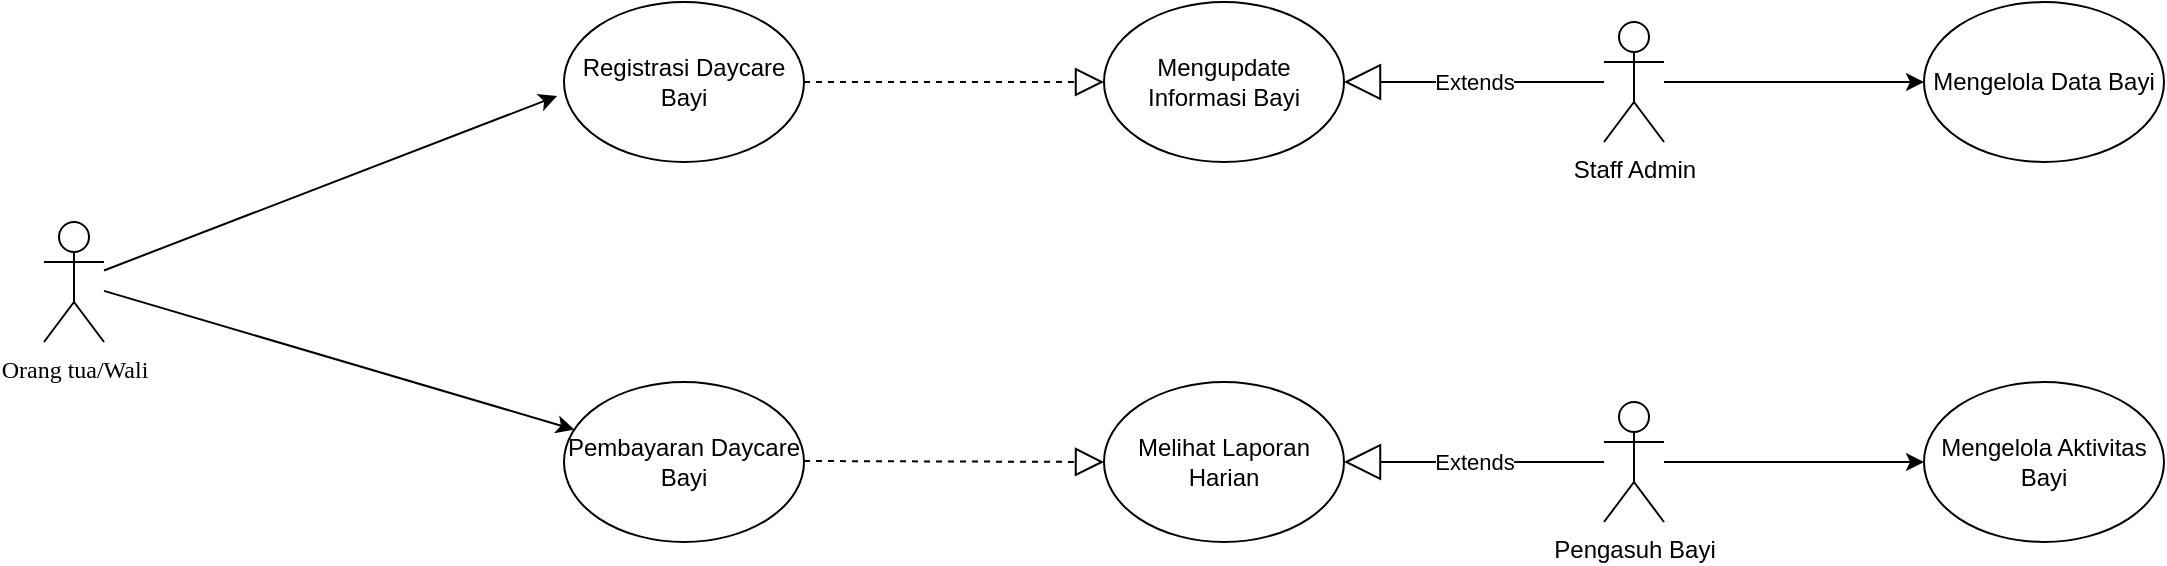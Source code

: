 <mxfile version="24.4.9" type="device">
  <diagram name="Page-1" id="qMjP82P0WYZCLhPNuepQ">
    <mxGraphModel dx="954" dy="558" grid="1" gridSize="10" guides="1" tooltips="1" connect="1" arrows="1" fold="1" page="1" pageScale="1" pageWidth="850" pageHeight="1100" math="0" shadow="0">
      <root>
        <mxCell id="0" />
        <mxCell id="1" parent="0" />
        <object label="Orang tua/Wali" id="SPLtv-D785ofsWhWSg8D-1">
          <mxCell style="shape=umlActor;verticalLabelPosition=bottom;verticalAlign=top;html=1;outlineConnect=0;fontFamily=Verdana;" parent="1" vertex="1">
            <mxGeometry x="70" y="270" width="30" height="60" as="geometry" />
          </mxCell>
        </object>
        <mxCell id="TvlWa2O260B9gEWVFZoE-3" value="Registrasi Daycare Bayi" style="ellipse;whiteSpace=wrap;html=1;" vertex="1" parent="1">
          <mxGeometry x="330" y="160" width="120" height="80" as="geometry" />
        </mxCell>
        <mxCell id="TvlWa2O260B9gEWVFZoE-13" value="" style="endArrow=classic;html=1;rounded=0;entryX=-0.029;entryY=0.588;entryDx=0;entryDy=0;entryPerimeter=0;" edge="1" parent="1" source="SPLtv-D785ofsWhWSg8D-1" target="TvlWa2O260B9gEWVFZoE-3">
          <mxGeometry width="50" height="50" relative="1" as="geometry">
            <mxPoint x="110" y="165" as="sourcePoint" />
            <mxPoint x="160" y="115" as="targetPoint" />
          </mxGeometry>
        </mxCell>
        <mxCell id="TvlWa2O260B9gEWVFZoE-14" value="Pembayaran Daycare Bayi" style="ellipse;whiteSpace=wrap;html=1;" vertex="1" parent="1">
          <mxGeometry x="330" y="350" width="120" height="80" as="geometry" />
        </mxCell>
        <mxCell id="TvlWa2O260B9gEWVFZoE-15" value="" style="endArrow=classic;html=1;rounded=0;" edge="1" parent="1" source="SPLtv-D785ofsWhWSg8D-1" target="TvlWa2O260B9gEWVFZoE-14">
          <mxGeometry width="50" height="50" relative="1" as="geometry">
            <mxPoint x="110" y="320" as="sourcePoint" />
            <mxPoint x="160" y="270" as="targetPoint" />
          </mxGeometry>
        </mxCell>
        <mxCell id="TvlWa2O260B9gEWVFZoE-16" value="Mengupdate Informasi Bayi" style="ellipse;whiteSpace=wrap;html=1;" vertex="1" parent="1">
          <mxGeometry x="600" y="160" width="120" height="80" as="geometry" />
        </mxCell>
        <mxCell id="TvlWa2O260B9gEWVFZoE-17" value="Extends" style="endArrow=block;endSize=16;endFill=0;html=1;rounded=0;entryX=1;entryY=0.5;entryDx=0;entryDy=0;" edge="1" parent="1" source="TvlWa2O260B9gEWVFZoE-20" target="TvlWa2O260B9gEWVFZoE-16">
          <mxGeometry width="160" relative="1" as="geometry">
            <mxPoint x="720" y="120" as="sourcePoint" />
            <mxPoint x="870" y="120" as="targetPoint" />
          </mxGeometry>
        </mxCell>
        <mxCell id="TvlWa2O260B9gEWVFZoE-18" value="Melihat Laporan Harian" style="ellipse;whiteSpace=wrap;html=1;" vertex="1" parent="1">
          <mxGeometry x="600" y="350" width="120" height="80" as="geometry" />
        </mxCell>
        <mxCell id="TvlWa2O260B9gEWVFZoE-19" value="Extends" style="endArrow=block;endSize=16;endFill=0;html=1;rounded=0;entryX=1;entryY=0.5;entryDx=0;entryDy=0;" edge="1" parent="1" source="TvlWa2O260B9gEWVFZoE-22" target="TvlWa2O260B9gEWVFZoE-18">
          <mxGeometry width="160" relative="1" as="geometry">
            <mxPoint x="840" y="390" as="sourcePoint" />
            <mxPoint x="860" y="320" as="targetPoint" />
          </mxGeometry>
        </mxCell>
        <mxCell id="TvlWa2O260B9gEWVFZoE-20" value="Staff Admin" style="shape=umlActor;verticalLabelPosition=bottom;verticalAlign=top;html=1;outlineConnect=0;" vertex="1" parent="1">
          <mxGeometry x="850" y="170" width="30" height="60" as="geometry" />
        </mxCell>
        <mxCell id="TvlWa2O260B9gEWVFZoE-22" value="Pengasuh Bayi" style="shape=umlActor;verticalLabelPosition=bottom;verticalAlign=top;html=1;outlineConnect=0;" vertex="1" parent="1">
          <mxGeometry x="850" y="360" width="30" height="60" as="geometry" />
        </mxCell>
        <mxCell id="TvlWa2O260B9gEWVFZoE-23" value="" style="endArrow=block;dashed=1;endFill=0;endSize=12;html=1;rounded=0;" edge="1" parent="1">
          <mxGeometry width="160" relative="1" as="geometry">
            <mxPoint x="450" y="200" as="sourcePoint" />
            <mxPoint x="600" y="200" as="targetPoint" />
          </mxGeometry>
        </mxCell>
        <mxCell id="TvlWa2O260B9gEWVFZoE-24" value="" style="endArrow=block;dashed=1;endFill=0;endSize=12;html=1;rounded=0;entryX=0;entryY=0.5;entryDx=0;entryDy=0;" edge="1" parent="1" target="TvlWa2O260B9gEWVFZoE-18">
          <mxGeometry width="160" relative="1" as="geometry">
            <mxPoint x="450" y="389.5" as="sourcePoint" />
            <mxPoint x="600" y="389.5" as="targetPoint" />
          </mxGeometry>
        </mxCell>
        <mxCell id="TvlWa2O260B9gEWVFZoE-25" value="Mengelola Data Bayi" style="ellipse;whiteSpace=wrap;html=1;" vertex="1" parent="1">
          <mxGeometry x="1010" y="160" width="120" height="80" as="geometry" />
        </mxCell>
        <mxCell id="TvlWa2O260B9gEWVFZoE-26" value="" style="endArrow=classic;html=1;rounded=0;entryX=0;entryY=0.5;entryDx=0;entryDy=0;" edge="1" parent="1" source="TvlWa2O260B9gEWVFZoE-20" target="TvlWa2O260B9gEWVFZoE-25">
          <mxGeometry width="50" height="50" relative="1" as="geometry">
            <mxPoint x="890" y="210" as="sourcePoint" />
            <mxPoint x="940" y="160" as="targetPoint" />
          </mxGeometry>
        </mxCell>
        <mxCell id="TvlWa2O260B9gEWVFZoE-27" value="Mengelola Aktivitas Bayi" style="ellipse;whiteSpace=wrap;html=1;" vertex="1" parent="1">
          <mxGeometry x="1010" y="350" width="120" height="80" as="geometry" />
        </mxCell>
        <mxCell id="TvlWa2O260B9gEWVFZoE-28" value="" style="endArrow=classic;html=1;rounded=0;entryX=0;entryY=0.5;entryDx=0;entryDy=0;" edge="1" parent="1" source="TvlWa2O260B9gEWVFZoE-22" target="TvlWa2O260B9gEWVFZoE-27">
          <mxGeometry width="50" height="50" relative="1" as="geometry">
            <mxPoint x="900" y="390" as="sourcePoint" />
            <mxPoint x="950" y="340" as="targetPoint" />
          </mxGeometry>
        </mxCell>
      </root>
    </mxGraphModel>
  </diagram>
</mxfile>
